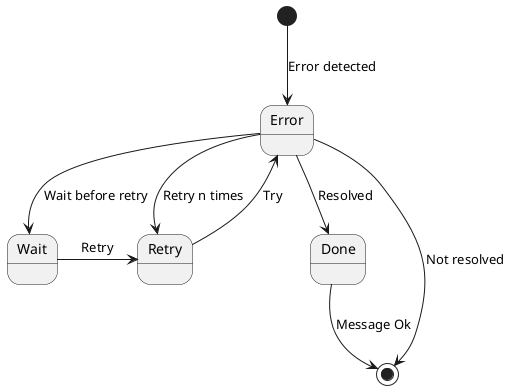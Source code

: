@startuml

[*] --> Error : Error detected
Error --> Done : Resolved
Error -> Retry : Retry n times
Retry --> Error : Try
Error --> Wait : Wait before retry
Wait -> Retry : Retry
Error --> [*] : Not resolved
Done --> [*] : Message Ok


@enduml